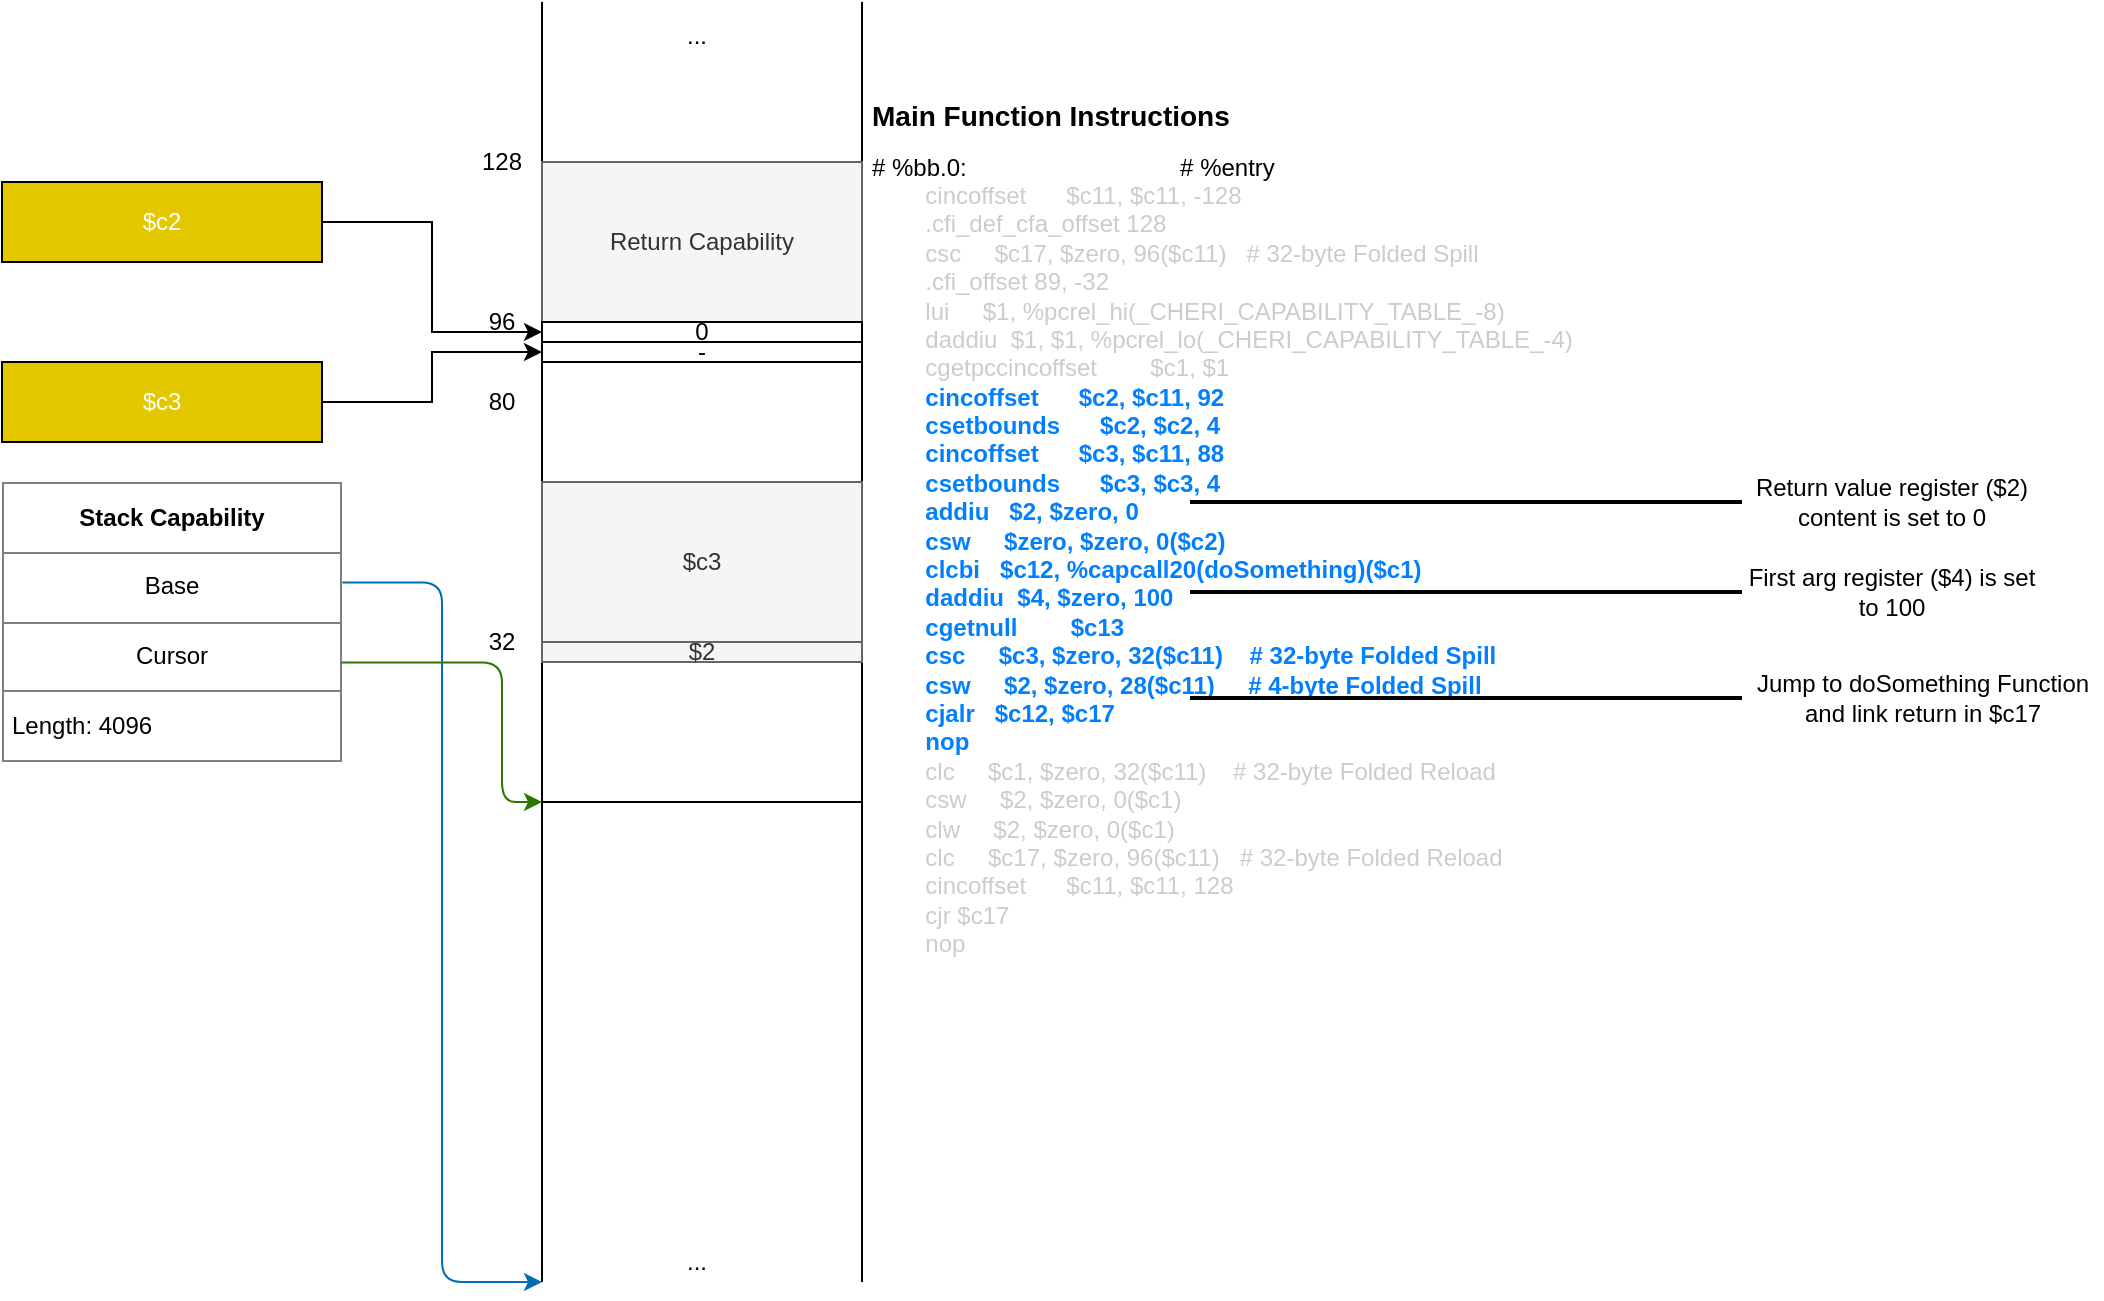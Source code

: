 <mxfile version="12.9.13" type="device"><diagram id="Yj5iNhO1OVWS-Jp9zjfF" name="Page-1"><mxGraphModel dx="1158" dy="1826" grid="1" gridSize="10" guides="1" tooltips="1" connect="1" arrows="1" fold="1" page="1" pageScale="1" pageWidth="850" pageHeight="1100" math="0" shadow="0"><root><mxCell id="0"/><mxCell id="1" parent="0"/><mxCell id="Moycxwtg2NYuGqbo34Zv-21" value="&lt;h1 style=&quot;font-size: 14px&quot;&gt;Main Function Instructions&lt;/h1&gt;&lt;div&gt;&lt;div&gt;# %bb.0:&amp;nbsp; &amp;nbsp; &amp;nbsp; &amp;nbsp; &amp;nbsp; &amp;nbsp; &amp;nbsp; &amp;nbsp; &amp;nbsp; &amp;nbsp; &amp;nbsp; &amp;nbsp; &amp;nbsp; &amp;nbsp; &amp;nbsp; &amp;nbsp; # %entry&lt;/div&gt;&lt;div&gt;&lt;font color=&quot;#cccccc&quot;&gt;&amp;nbsp; &amp;nbsp; &amp;nbsp; &amp;nbsp; cincoffset&amp;nbsp; &amp;nbsp; &amp;nbsp; $c11, $c11, -128&lt;/font&gt;&lt;/div&gt;&lt;div&gt;&lt;font color=&quot;#cccccc&quot;&gt;&amp;nbsp; &amp;nbsp; &amp;nbsp; &amp;nbsp; .cfi_def_cfa_offset 128&lt;/font&gt;&lt;/div&gt;&lt;div&gt;&lt;font color=&quot;#cccccc&quot;&gt;&amp;nbsp; &amp;nbsp; &amp;nbsp; &amp;nbsp; csc&amp;nbsp; &amp;nbsp; &amp;nbsp;$c17, $zero, 96($c11)&amp;nbsp; &amp;nbsp;# 32-byte Folded Spill&lt;/font&gt;&lt;/div&gt;&lt;div&gt;&lt;font color=&quot;#cccccc&quot;&gt;&amp;nbsp; &amp;nbsp; &amp;nbsp; &amp;nbsp; .cfi_offset 89, -32&lt;/font&gt;&lt;/div&gt;&lt;div&gt;&lt;font color=&quot;#cccccc&quot;&gt;&amp;nbsp; &amp;nbsp; &amp;nbsp; &amp;nbsp; lui&amp;nbsp; &amp;nbsp; &amp;nbsp;$1, %pcrel_hi(_CHERI_CAPABILITY_TABLE_-8)&lt;/font&gt;&lt;/div&gt;&lt;div&gt;&lt;font color=&quot;#cccccc&quot;&gt;&amp;nbsp; &amp;nbsp; &amp;nbsp; &amp;nbsp; daddiu&amp;nbsp; $1, $1, %pcrel_lo(_CHERI_CAPABILITY_TABLE_-4)&lt;/font&gt;&lt;/div&gt;&lt;div&gt;&lt;font color=&quot;#cccccc&quot;&gt;&amp;nbsp; &amp;nbsp; &amp;nbsp; &amp;nbsp; cgetpccincoffset&amp;nbsp; &amp;nbsp; &amp;nbsp; &amp;nbsp; $c1, $1&lt;/font&gt;&lt;/div&gt;&lt;div&gt;&amp;nbsp; &amp;nbsp; &amp;nbsp; &amp;nbsp; &lt;font color=&quot;#007fff&quot;&gt;&lt;b&gt;cincoffset&amp;nbsp; &amp;nbsp; &amp;nbsp; $c2, $c11, 92&lt;/b&gt;&lt;/font&gt;&lt;/div&gt;&lt;div&gt;&lt;font color=&quot;#007fff&quot;&gt;&lt;b&gt;&amp;nbsp; &amp;nbsp; &amp;nbsp; &amp;nbsp; csetbounds&amp;nbsp; &amp;nbsp; &amp;nbsp; $c2, $c2, 4&lt;/b&gt;&lt;/font&gt;&lt;/div&gt;&lt;div&gt;&lt;font color=&quot;#007fff&quot;&gt;&lt;b&gt;&amp;nbsp; &amp;nbsp; &amp;nbsp; &amp;nbsp; cincoffset&amp;nbsp; &amp;nbsp; &amp;nbsp; $c3, $c11, 88&lt;/b&gt;&lt;/font&gt;&lt;/div&gt;&lt;div&gt;&lt;font color=&quot;#007fff&quot;&gt;&lt;b&gt;&amp;nbsp; &amp;nbsp; &amp;nbsp; &amp;nbsp; csetbounds&amp;nbsp; &amp;nbsp; &amp;nbsp; $c3, $c3, 4&lt;/b&gt;&lt;/font&gt;&lt;/div&gt;&lt;div&gt;&lt;font color=&quot;#007fff&quot;&gt;&lt;b&gt;&amp;nbsp; &amp;nbsp; &amp;nbsp; &amp;nbsp; addiu&amp;nbsp; &amp;nbsp;$2, $zero, 0&lt;/b&gt;&lt;/font&gt;&lt;/div&gt;&lt;div&gt;&lt;font color=&quot;#007fff&quot;&gt;&lt;b&gt;&amp;nbsp; &amp;nbsp; &amp;nbsp; &amp;nbsp; csw&amp;nbsp; &amp;nbsp; &amp;nbsp;$zero, $zero, 0($c2)&lt;/b&gt;&lt;/font&gt;&lt;/div&gt;&lt;div&gt;&lt;font color=&quot;#007fff&quot;&gt;&lt;b&gt;&amp;nbsp; &amp;nbsp; &amp;nbsp; &amp;nbsp; clcbi&amp;nbsp; &amp;nbsp;$c12, %capcall20(doSomething)($c1)&lt;/b&gt;&lt;/font&gt;&lt;/div&gt;&lt;div&gt;&lt;font color=&quot;#007fff&quot;&gt;&lt;b&gt;&amp;nbsp; &amp;nbsp; &amp;nbsp; &amp;nbsp; daddiu&amp;nbsp; $4, $zero, 100&lt;/b&gt;&lt;/font&gt;&lt;/div&gt;&lt;div&gt;&lt;font color=&quot;#007fff&quot;&gt;&lt;b&gt;&amp;nbsp; &amp;nbsp; &amp;nbsp; &amp;nbsp; cgetnull&amp;nbsp; &amp;nbsp; &amp;nbsp; &amp;nbsp; $c13&lt;/b&gt;&lt;/font&gt;&lt;/div&gt;&lt;div&gt;&lt;font color=&quot;#007fff&quot;&gt;&lt;b&gt;&amp;nbsp; &amp;nbsp; &amp;nbsp; &amp;nbsp; csc&amp;nbsp; &amp;nbsp; &amp;nbsp;$c3, $zero, 32($c11)&amp;nbsp; &amp;nbsp; # 32-byte Folded Spill&lt;/b&gt;&lt;/font&gt;&lt;/div&gt;&lt;div&gt;&lt;font color=&quot;#cccccc&quot;&gt;&amp;nbsp; &amp;nbsp; &amp;nbsp; &amp;nbsp; &lt;/font&gt;&lt;b&gt;&lt;font color=&quot;#007fff&quot;&gt;csw&amp;nbsp; &amp;nbsp; &amp;nbsp;$2, $zero, 28($c11)&amp;nbsp; &amp;nbsp; &amp;nbsp;# 4-byte Folded Spill&lt;/font&gt;&lt;/b&gt;&lt;/div&gt;&lt;div&gt;&lt;font color=&quot;#cccccc&quot;&gt;&amp;nbsp; &amp;nbsp; &amp;nbsp; &amp;nbsp; &lt;/font&gt;&lt;font color=&quot;#007fff&quot;&gt;&lt;b&gt;cjalr&amp;nbsp; &amp;nbsp;$c12, $c17&lt;/b&gt;&lt;/font&gt;&lt;/div&gt;&lt;div&gt;&lt;font color=&quot;#007fff&quot;&gt;&lt;b&gt;&amp;nbsp; &amp;nbsp; &amp;nbsp; &amp;nbsp; nop&lt;/b&gt;&lt;/font&gt;&lt;/div&gt;&lt;div&gt;&lt;font color=&quot;#cccccc&quot;&gt;&amp;nbsp; &amp;nbsp; &amp;nbsp; &amp;nbsp; clc&amp;nbsp; &amp;nbsp; &amp;nbsp;$c1, $zero, 32($c11)&amp;nbsp; &amp;nbsp; # 32-byte Folded Reload&lt;/font&gt;&lt;/div&gt;&lt;div&gt;&lt;font color=&quot;#cccccc&quot;&gt;&amp;nbsp; &amp;nbsp; &amp;nbsp; &amp;nbsp; csw&amp;nbsp; &amp;nbsp; &amp;nbsp;$2, $zero, 0($c1)&lt;/font&gt;&lt;/div&gt;&lt;div&gt;&lt;font color=&quot;#cccccc&quot;&gt;&amp;nbsp; &amp;nbsp; &amp;nbsp; &amp;nbsp; clw&amp;nbsp; &amp;nbsp; &amp;nbsp;$2, $zero, 0($c1)&lt;/font&gt;&lt;/div&gt;&lt;div&gt;&lt;font color=&quot;#cccccc&quot;&gt;&amp;nbsp; &amp;nbsp; &amp;nbsp; &amp;nbsp; clc&amp;nbsp; &amp;nbsp; &amp;nbsp;$c17, $zero, 96($c11)&amp;nbsp; &amp;nbsp;# 32-byte Folded Reload&lt;/font&gt;&lt;/div&gt;&lt;div&gt;&lt;font color=&quot;#cccccc&quot;&gt;&amp;nbsp; &amp;nbsp; &amp;nbsp; &amp;nbsp; cincoffset&amp;nbsp; &amp;nbsp; &amp;nbsp; $c11, $c11, 128&lt;/font&gt;&lt;/div&gt;&lt;div&gt;&lt;font color=&quot;#cccccc&quot;&gt;&amp;nbsp; &amp;nbsp; &amp;nbsp; &amp;nbsp; cjr $c17&lt;/font&gt;&lt;/div&gt;&lt;div&gt;&lt;font color=&quot;#cccccc&quot;&gt;&amp;nbsp; &amp;nbsp; &amp;nbsp; &amp;nbsp; nop&lt;/font&gt;&lt;/div&gt;&lt;/div&gt;&lt;div&gt;&lt;br&gt;&lt;/div&gt;" style="text;html=1;strokeColor=none;fillColor=none;spacing=5;spacingTop=-20;whiteSpace=wrap;overflow=hidden;rounded=0;" parent="1" vertex="1"><mxGeometry x="440" y="10" width="420" height="520" as="geometry"/></mxCell><mxCell id="Moycxwtg2NYuGqbo34Zv-1" value="" style="endArrow=none;html=1;" parent="1" edge="1"><mxGeometry width="50" height="50" relative="1" as="geometry"><mxPoint x="280" y="600" as="sourcePoint"/><mxPoint x="280" y="-40" as="targetPoint"/></mxGeometry></mxCell><mxCell id="Moycxwtg2NYuGqbo34Zv-2" value="" style="endArrow=none;html=1;" parent="1" edge="1"><mxGeometry width="50" height="50" relative="1" as="geometry"><mxPoint x="440" y="600" as="sourcePoint"/><mxPoint x="440" y="-40" as="targetPoint"/></mxGeometry></mxCell><mxCell id="Moycxwtg2NYuGqbo34Zv-3" value="" style="rounded=0;whiteSpace=wrap;html=1;" parent="1" vertex="1"><mxGeometry x="280" y="40" width="160" height="320" as="geometry"/></mxCell><mxCell id="Moycxwtg2NYuGqbo34Zv-6" value="&lt;table border=&quot;1&quot; width=&quot;100%&quot; cellpadding=&quot;4&quot; style=&quot;width: 100% ; height: 100% ; border-collapse: collapse&quot;&gt;&lt;tbody&gt;&lt;tr&gt;&lt;th align=&quot;center&quot;&gt;&lt;b&gt;Stack Capability&lt;/b&gt;&lt;/th&gt;&lt;/tr&gt;&lt;tr&gt;&lt;td align=&quot;center&quot;&gt;Base&lt;/td&gt;&lt;/tr&gt;&lt;tr&gt;&lt;td style=&quot;text-align: center&quot;&gt;Cursor&lt;/td&gt;&lt;/tr&gt;&lt;tr&gt;&lt;td&gt;Length: 4096&lt;/td&gt;&lt;/tr&gt;&lt;/tbody&gt;&lt;/table&gt;" style="text;html=1;strokeColor=none;fillColor=none;overflow=fill;" parent="1" vertex="1"><mxGeometry x="10" y="200" width="170" height="140" as="geometry"/></mxCell><mxCell id="Moycxwtg2NYuGqbo34Zv-7" value="" style="endArrow=classic;html=1;exitX=1.001;exitY=0.359;exitDx=0;exitDy=0;exitPerimeter=0;edgeStyle=elbowEdgeStyle;fillColor=#1ba1e2;strokeColor=#006EAF;" parent="1" source="Moycxwtg2NYuGqbo34Zv-6" edge="1"><mxGeometry width="50" height="50" relative="1" as="geometry"><mxPoint x="100" y="170" as="sourcePoint"/><mxPoint x="280" y="600" as="targetPoint"/></mxGeometry></mxCell><mxCell id="Moycxwtg2NYuGqbo34Zv-8" value="..." style="text;html=1;align=center;verticalAlign=middle;resizable=0;points=[];autosize=1;" parent="1" vertex="1"><mxGeometry x="342" y="-33" width="30" height="20" as="geometry"/></mxCell><mxCell id="Moycxwtg2NYuGqbo34Zv-9" value="..." style="text;html=1;align=center;verticalAlign=middle;resizable=0;points=[];autosize=1;" parent="1" vertex="1"><mxGeometry x="342" y="580" width="30" height="20" as="geometry"/></mxCell><mxCell id="Moycxwtg2NYuGqbo34Zv-10" value="" style="endArrow=classic;html=1;exitX=0.998;exitY=0.645;exitDx=0;exitDy=0;exitPerimeter=0;entryX=0;entryY=1;entryDx=0;entryDy=0;edgeStyle=elbowEdgeStyle;fillColor=#60a917;strokeColor=#2D7600;" parent="1" source="Moycxwtg2NYuGqbo34Zv-6" target="Moycxwtg2NYuGqbo34Zv-3" edge="1"><mxGeometry width="50" height="50" relative="1" as="geometry"><mxPoint x="140" y="420" as="sourcePoint"/><mxPoint x="190" y="370" as="targetPoint"/><Array as="points"><mxPoint x="260" y="320"/></Array></mxGeometry></mxCell><mxCell id="Moycxwtg2NYuGqbo34Zv-11" value="Return Capability" style="rounded=0;whiteSpace=wrap;html=1;fillColor=#f5f5f5;strokeColor=#666666;fontColor=#333333;" parent="1" vertex="1"><mxGeometry x="280" y="40" width="160" height="80" as="geometry"/></mxCell><mxCell id="Moycxwtg2NYuGqbo34Zv-12" value="96" style="text;html=1;strokeColor=none;fillColor=none;align=center;verticalAlign=middle;whiteSpace=wrap;rounded=0;" parent="1" vertex="1"><mxGeometry x="240" y="110" width="40" height="20" as="geometry"/></mxCell><mxCell id="Moycxwtg2NYuGqbo34Zv-13" value="128" style="text;html=1;strokeColor=none;fillColor=none;align=center;verticalAlign=middle;whiteSpace=wrap;rounded=0;" parent="1" vertex="1"><mxGeometry x="240" y="30" width="40" height="20" as="geometry"/></mxCell><mxCell id="Moycxwtg2NYuGqbo34Zv-29" style="edgeStyle=elbowEdgeStyle;rounded=0;orthogonalLoop=1;jettySize=auto;html=1;exitX=1;exitY=0.5;exitDx=0;exitDy=0;entryX=0;entryY=0.5;entryDx=0;entryDy=0;" parent="1" source="Moycxwtg2NYuGqbo34Zv-22" target="Moycxwtg2NYuGqbo34Zv-28" edge="1"><mxGeometry relative="1" as="geometry"/></mxCell><mxCell id="Moycxwtg2NYuGqbo34Zv-22" value="$c2" style="rounded=0;whiteSpace=wrap;html=1;fillColor=#e3c800;strokeColor=#000000;fontColor=#ffffff;" parent="1" vertex="1"><mxGeometry x="10" y="50" width="160" height="40" as="geometry"/></mxCell><mxCell id="Moycxwtg2NYuGqbo34Zv-31" style="edgeStyle=elbowEdgeStyle;rounded=0;orthogonalLoop=1;jettySize=auto;html=1;exitX=1;exitY=0.5;exitDx=0;exitDy=0;entryX=0;entryY=0.5;entryDx=0;entryDy=0;" parent="1" source="Moycxwtg2NYuGqbo34Zv-24" target="Moycxwtg2NYuGqbo34Zv-30" edge="1"><mxGeometry relative="1" as="geometry"/></mxCell><mxCell id="Moycxwtg2NYuGqbo34Zv-24" value="$c3" style="rounded=0;whiteSpace=wrap;html=1;fillColor=#e3c800;strokeColor=#000000;fontColor=#ffffff;" parent="1" vertex="1"><mxGeometry x="10" y="140" width="160" height="40" as="geometry"/></mxCell><mxCell id="Moycxwtg2NYuGqbo34Zv-28" value="0" style="rounded=0;whiteSpace=wrap;html=1;strokeColor=#000000;" parent="1" vertex="1"><mxGeometry x="280" y="120" width="160" height="10" as="geometry"/></mxCell><mxCell id="Moycxwtg2NYuGqbo34Zv-30" value="-" style="rounded=0;whiteSpace=wrap;html=1;strokeColor=#000000;" parent="1" vertex="1"><mxGeometry x="280" y="130" width="160" height="10" as="geometry"/></mxCell><mxCell id="Moycxwtg2NYuGqbo34Zv-32" value="Return value register ($2) content is set to 0" style="text;html=1;strokeColor=none;fillColor=none;align=center;verticalAlign=middle;whiteSpace=wrap;rounded=0;" parent="1" vertex="1"><mxGeometry x="880" y="200" width="150" height="20" as="geometry"/></mxCell><mxCell id="Moycxwtg2NYuGqbo34Zv-35" value="" style="line;strokeWidth=2;html=1;" parent="1" vertex="1"><mxGeometry x="604" y="205" width="276" height="10" as="geometry"/></mxCell><mxCell id="Moycxwtg2NYuGqbo34Zv-36" value="" style="line;strokeWidth=2;html=1;" parent="1" vertex="1"><mxGeometry x="604" y="250" width="276" height="10" as="geometry"/></mxCell><mxCell id="Moycxwtg2NYuGqbo34Zv-37" value="First arg register ($4) is set to 100" style="text;html=1;strokeColor=none;fillColor=none;align=center;verticalAlign=middle;whiteSpace=wrap;rounded=0;" parent="1" vertex="1"><mxGeometry x="880" y="245" width="150" height="20" as="geometry"/></mxCell><mxCell id="Moycxwtg2NYuGqbo34Zv-38" value="80" style="text;html=1;strokeColor=none;fillColor=none;align=center;verticalAlign=middle;whiteSpace=wrap;rounded=0;" parent="1" vertex="1"><mxGeometry x="240" y="150" width="40" height="20" as="geometry"/></mxCell><mxCell id="Moycxwtg2NYuGqbo34Zv-39" value="32" style="text;html=1;strokeColor=none;fillColor=none;align=center;verticalAlign=middle;whiteSpace=wrap;rounded=0;" parent="1" vertex="1"><mxGeometry x="240" y="270" width="40" height="20" as="geometry"/></mxCell><mxCell id="Moycxwtg2NYuGqbo34Zv-40" value="$c3" style="rounded=0;whiteSpace=wrap;html=1;strokeColor=#666666;fillColor=#f5f5f5;fontColor=#333333;" parent="1" vertex="1"><mxGeometry x="280" y="200" width="160" height="80" as="geometry"/></mxCell><mxCell id="Moycxwtg2NYuGqbo34Zv-41" value="$2" style="rounded=0;whiteSpace=wrap;html=1;strokeColor=#666666;fillColor=#f5f5f5;fontColor=#333333;" parent="1" vertex="1"><mxGeometry x="280" y="280" width="160" height="10" as="geometry"/></mxCell><mxCell id="Moycxwtg2NYuGqbo34Zv-42" value="" style="line;strokeWidth=2;html=1;" parent="1" vertex="1"><mxGeometry x="604" y="303" width="276" height="10" as="geometry"/></mxCell><mxCell id="Moycxwtg2NYuGqbo34Zv-43" value="Jump to doSomething Function&lt;br&gt;and link return in $c17" style="text;html=1;align=center;verticalAlign=middle;resizable=0;points=[];autosize=1;" parent="1" vertex="1"><mxGeometry x="880" y="293" width="180" height="30" as="geometry"/></mxCell></root></mxGraphModel></diagram></mxfile>